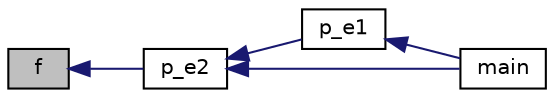 digraph "f"
{
  edge [fontname="Helvetica",fontsize="10",labelfontname="Helvetica",labelfontsize="10"];
  node [fontname="Helvetica",fontsize="10",shape=record];
  rankdir="LR";
  Node1 [label="f",height=0.2,width=0.4,color="black", fillcolor="grey75", style="filled", fontcolor="black"];
  Node1 -> Node2 [dir="back",color="midnightblue",fontsize="10",style="solid"];
  Node2 [label="p_e2",height=0.2,width=0.4,color="black", fillcolor="white", style="filled",URL="$d7/dd1/80211b_8c.html#a25e6b6e9afd7147b259b4933b293d98d"];
  Node2 -> Node3 [dir="back",color="midnightblue",fontsize="10",style="solid"];
  Node3 [label="p_e1",height=0.2,width=0.4,color="black", fillcolor="white", style="filled",URL="$d7/dd1/80211b_8c.html#aaa482b30c3c823214d0fabc4cb089768"];
  Node3 -> Node4 [dir="back",color="midnightblue",fontsize="10",style="solid"];
  Node4 [label="main",height=0.2,width=0.4,color="black", fillcolor="white", style="filled",URL="$d7/dd1/80211b_8c.html#a0ddf1224851353fc92bfbff6f499fa97"];
  Node2 -> Node4 [dir="back",color="midnightblue",fontsize="10",style="solid"];
}
